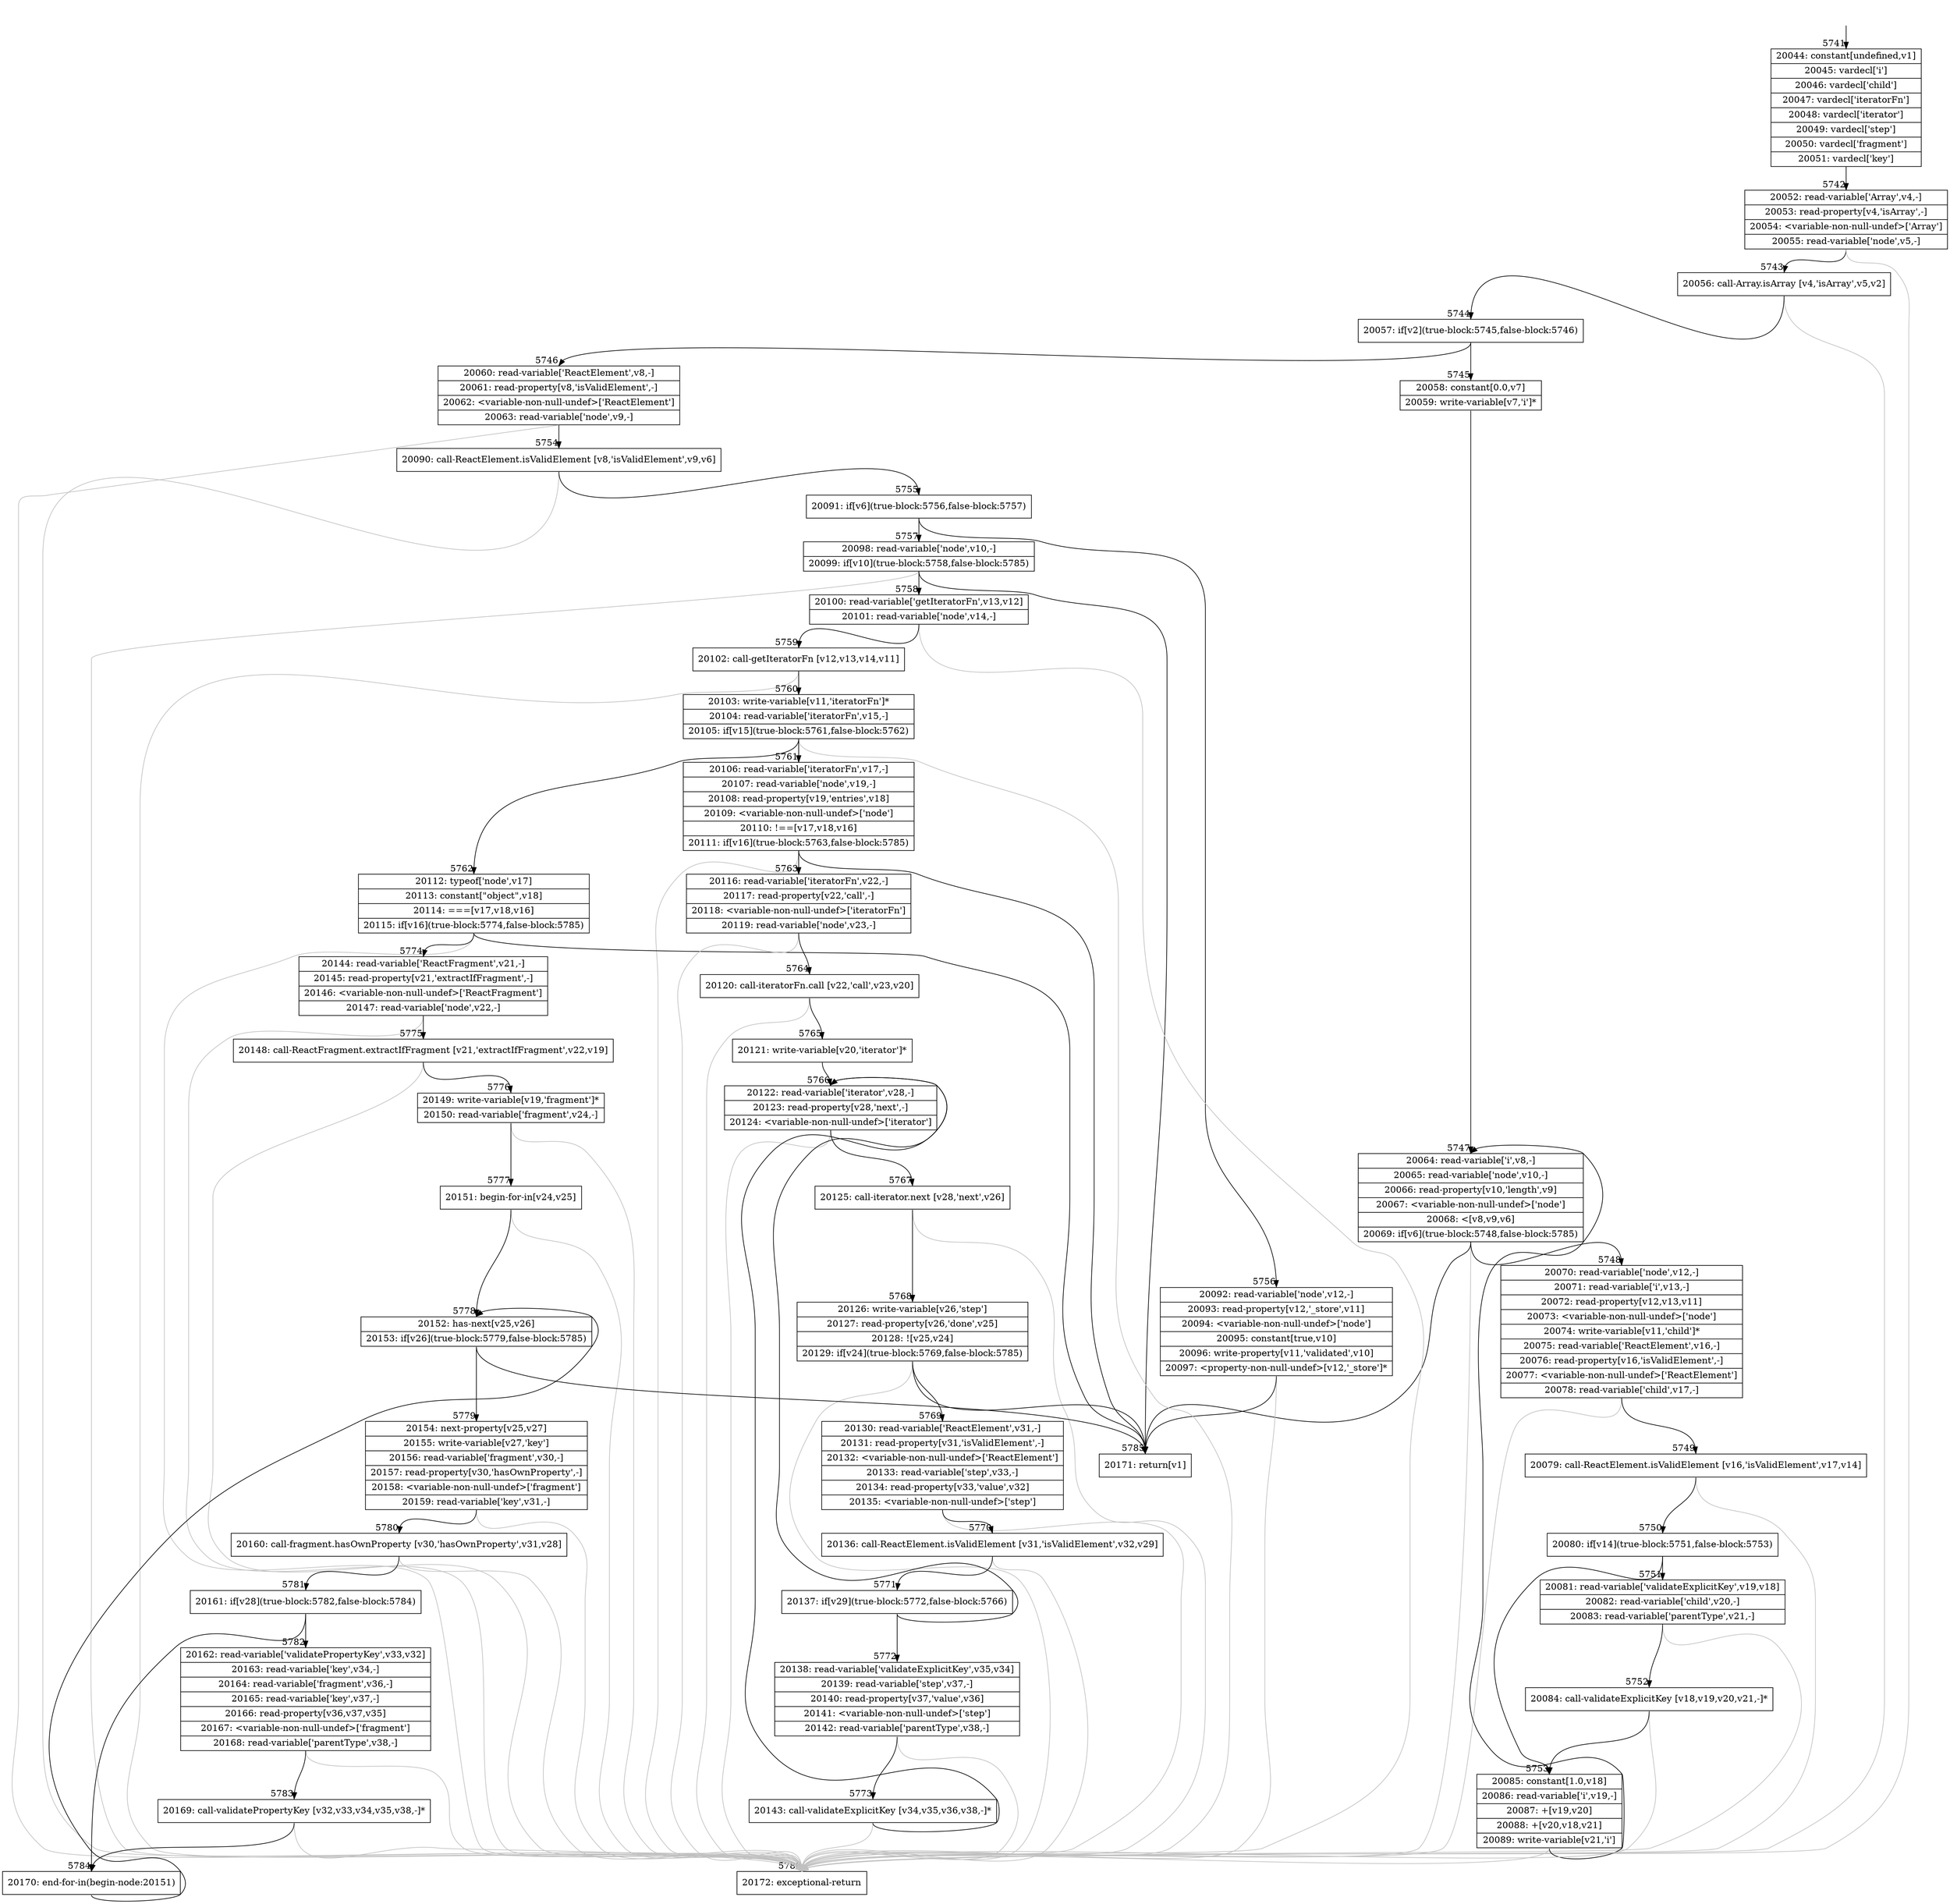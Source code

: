 digraph {
rankdir="TD"
BB_entry388[shape=none,label=""];
BB_entry388 -> BB5741 [tailport=s, headport=n, headlabel="    5741"]
BB5741 [shape=record label="{20044: constant[undefined,v1]|20045: vardecl['i']|20046: vardecl['child']|20047: vardecl['iteratorFn']|20048: vardecl['iterator']|20049: vardecl['step']|20050: vardecl['fragment']|20051: vardecl['key']}" ] 
BB5741 -> BB5742 [tailport=s, headport=n, headlabel="      5742"]
BB5742 [shape=record label="{20052: read-variable['Array',v4,-]|20053: read-property[v4,'isArray',-]|20054: \<variable-non-null-undef\>['Array']|20055: read-variable['node',v5,-]}" ] 
BB5742 -> BB5743 [tailport=s, headport=n, headlabel="      5743"]
BB5742 -> BB5786 [tailport=s, headport=n, color=gray, headlabel="      5786"]
BB5743 [shape=record label="{20056: call-Array.isArray [v4,'isArray',v5,v2]}" ] 
BB5743 -> BB5744 [tailport=s, headport=n, headlabel="      5744"]
BB5743 -> BB5786 [tailport=s, headport=n, color=gray]
BB5744 [shape=record label="{20057: if[v2](true-block:5745,false-block:5746)}" ] 
BB5744 -> BB5745 [tailport=s, headport=n, headlabel="      5745"]
BB5744 -> BB5746 [tailport=s, headport=n, headlabel="      5746"]
BB5745 [shape=record label="{20058: constant[0.0,v7]|20059: write-variable[v7,'i']*}" ] 
BB5745 -> BB5747 [tailport=s, headport=n, headlabel="      5747"]
BB5746 [shape=record label="{20060: read-variable['ReactElement',v8,-]|20061: read-property[v8,'isValidElement',-]|20062: \<variable-non-null-undef\>['ReactElement']|20063: read-variable['node',v9,-]}" ] 
BB5746 -> BB5754 [tailport=s, headport=n, headlabel="      5754"]
BB5746 -> BB5786 [tailport=s, headport=n, color=gray]
BB5747 [shape=record label="{20064: read-variable['i',v8,-]|20065: read-variable['node',v10,-]|20066: read-property[v10,'length',v9]|20067: \<variable-non-null-undef\>['node']|20068: \<[v8,v9,v6]|20069: if[v6](true-block:5748,false-block:5785)}" ] 
BB5747 -> BB5748 [tailport=s, headport=n, headlabel="      5748"]
BB5747 -> BB5785 [tailport=s, headport=n, headlabel="      5785"]
BB5747 -> BB5786 [tailport=s, headport=n, color=gray]
BB5748 [shape=record label="{20070: read-variable['node',v12,-]|20071: read-variable['i',v13,-]|20072: read-property[v12,v13,v11]|20073: \<variable-non-null-undef\>['node']|20074: write-variable[v11,'child']*|20075: read-variable['ReactElement',v16,-]|20076: read-property[v16,'isValidElement',-]|20077: \<variable-non-null-undef\>['ReactElement']|20078: read-variable['child',v17,-]}" ] 
BB5748 -> BB5749 [tailport=s, headport=n, headlabel="      5749"]
BB5748 -> BB5786 [tailport=s, headport=n, color=gray]
BB5749 [shape=record label="{20079: call-ReactElement.isValidElement [v16,'isValidElement',v17,v14]}" ] 
BB5749 -> BB5750 [tailport=s, headport=n, headlabel="      5750"]
BB5749 -> BB5786 [tailport=s, headport=n, color=gray]
BB5750 [shape=record label="{20080: if[v14](true-block:5751,false-block:5753)}" ] 
BB5750 -> BB5751 [tailport=s, headport=n, headlabel="      5751"]
BB5750 -> BB5753 [tailport=s, headport=n, headlabel="      5753"]
BB5751 [shape=record label="{20081: read-variable['validateExplicitKey',v19,v18]|20082: read-variable['child',v20,-]|20083: read-variable['parentType',v21,-]}" ] 
BB5751 -> BB5752 [tailport=s, headport=n, headlabel="      5752"]
BB5751 -> BB5786 [tailport=s, headport=n, color=gray]
BB5752 [shape=record label="{20084: call-validateExplicitKey [v18,v19,v20,v21,-]*}" ] 
BB5752 -> BB5753 [tailport=s, headport=n]
BB5752 -> BB5786 [tailport=s, headport=n, color=gray]
BB5753 [shape=record label="{20085: constant[1.0,v18]|20086: read-variable['i',v19,-]|20087: +[v19,v20]|20088: +[v20,v18,v21]|20089: write-variable[v21,'i']}" ] 
BB5753 -> BB5747 [tailport=s, headport=n]
BB5753 -> BB5786 [tailport=s, headport=n, color=gray]
BB5754 [shape=record label="{20090: call-ReactElement.isValidElement [v8,'isValidElement',v9,v6]}" ] 
BB5754 -> BB5755 [tailport=s, headport=n, headlabel="      5755"]
BB5754 -> BB5786 [tailport=s, headport=n, color=gray]
BB5755 [shape=record label="{20091: if[v6](true-block:5756,false-block:5757)}" ] 
BB5755 -> BB5756 [tailport=s, headport=n, headlabel="      5756"]
BB5755 -> BB5757 [tailport=s, headport=n, headlabel="      5757"]
BB5756 [shape=record label="{20092: read-variable['node',v12,-]|20093: read-property[v12,'_store',v11]|20094: \<variable-non-null-undef\>['node']|20095: constant[true,v10]|20096: write-property[v11,'validated',v10]|20097: \<property-non-null-undef\>[v12,'_store']*}" ] 
BB5756 -> BB5785 [tailport=s, headport=n]
BB5756 -> BB5786 [tailport=s, headport=n, color=gray]
BB5757 [shape=record label="{20098: read-variable['node',v10,-]|20099: if[v10](true-block:5758,false-block:5785)}" ] 
BB5757 -> BB5758 [tailport=s, headport=n, headlabel="      5758"]
BB5757 -> BB5785 [tailport=s, headport=n]
BB5757 -> BB5786 [tailport=s, headport=n, color=gray]
BB5758 [shape=record label="{20100: read-variable['getIteratorFn',v13,v12]|20101: read-variable['node',v14,-]}" ] 
BB5758 -> BB5759 [tailport=s, headport=n, headlabel="      5759"]
BB5758 -> BB5786 [tailport=s, headport=n, color=gray]
BB5759 [shape=record label="{20102: call-getIteratorFn [v12,v13,v14,v11]}" ] 
BB5759 -> BB5760 [tailport=s, headport=n, headlabel="      5760"]
BB5759 -> BB5786 [tailport=s, headport=n, color=gray]
BB5760 [shape=record label="{20103: write-variable[v11,'iteratorFn']*|20104: read-variable['iteratorFn',v15,-]|20105: if[v15](true-block:5761,false-block:5762)}" ] 
BB5760 -> BB5761 [tailport=s, headport=n, headlabel="      5761"]
BB5760 -> BB5762 [tailport=s, headport=n, headlabel="      5762"]
BB5760 -> BB5786 [tailport=s, headport=n, color=gray]
BB5761 [shape=record label="{20106: read-variable['iteratorFn',v17,-]|20107: read-variable['node',v19,-]|20108: read-property[v19,'entries',v18]|20109: \<variable-non-null-undef\>['node']|20110: !==[v17,v18,v16]|20111: if[v16](true-block:5763,false-block:5785)}" ] 
BB5761 -> BB5763 [tailport=s, headport=n, headlabel="      5763"]
BB5761 -> BB5785 [tailport=s, headport=n]
BB5761 -> BB5786 [tailport=s, headport=n, color=gray]
BB5762 [shape=record label="{20112: typeof['node',v17]|20113: constant[\"object\",v18]|20114: ===[v17,v18,v16]|20115: if[v16](true-block:5774,false-block:5785)}" ] 
BB5762 -> BB5774 [tailport=s, headport=n, headlabel="      5774"]
BB5762 -> BB5785 [tailport=s, headport=n]
BB5762 -> BB5786 [tailport=s, headport=n, color=gray]
BB5763 [shape=record label="{20116: read-variable['iteratorFn',v22,-]|20117: read-property[v22,'call',-]|20118: \<variable-non-null-undef\>['iteratorFn']|20119: read-variable['node',v23,-]}" ] 
BB5763 -> BB5764 [tailport=s, headport=n, headlabel="      5764"]
BB5763 -> BB5786 [tailport=s, headport=n, color=gray]
BB5764 [shape=record label="{20120: call-iteratorFn.call [v22,'call',v23,v20]}" ] 
BB5764 -> BB5765 [tailport=s, headport=n, headlabel="      5765"]
BB5764 -> BB5786 [tailport=s, headport=n, color=gray]
BB5765 [shape=record label="{20121: write-variable[v20,'iterator']*}" ] 
BB5765 -> BB5766 [tailport=s, headport=n, headlabel="      5766"]
BB5766 [shape=record label="{20122: read-variable['iterator',v28,-]|20123: read-property[v28,'next',-]|20124: \<variable-non-null-undef\>['iterator']}" ] 
BB5766 -> BB5767 [tailport=s, headport=n, headlabel="      5767"]
BB5766 -> BB5786 [tailport=s, headport=n, color=gray]
BB5767 [shape=record label="{20125: call-iterator.next [v28,'next',v26]}" ] 
BB5767 -> BB5768 [tailport=s, headport=n, headlabel="      5768"]
BB5767 -> BB5786 [tailport=s, headport=n, color=gray]
BB5768 [shape=record label="{20126: write-variable[v26,'step']|20127: read-property[v26,'done',v25]|20128: ![v25,v24]|20129: if[v24](true-block:5769,false-block:5785)}" ] 
BB5768 -> BB5769 [tailport=s, headport=n, headlabel="      5769"]
BB5768 -> BB5785 [tailport=s, headport=n]
BB5768 -> BB5786 [tailport=s, headport=n, color=gray]
BB5769 [shape=record label="{20130: read-variable['ReactElement',v31,-]|20131: read-property[v31,'isValidElement',-]|20132: \<variable-non-null-undef\>['ReactElement']|20133: read-variable['step',v33,-]|20134: read-property[v33,'value',v32]|20135: \<variable-non-null-undef\>['step']}" ] 
BB5769 -> BB5770 [tailport=s, headport=n, headlabel="      5770"]
BB5769 -> BB5786 [tailport=s, headport=n, color=gray]
BB5770 [shape=record label="{20136: call-ReactElement.isValidElement [v31,'isValidElement',v32,v29]}" ] 
BB5770 -> BB5771 [tailport=s, headport=n, headlabel="      5771"]
BB5770 -> BB5786 [tailport=s, headport=n, color=gray]
BB5771 [shape=record label="{20137: if[v29](true-block:5772,false-block:5766)}" ] 
BB5771 -> BB5772 [tailport=s, headport=n, headlabel="      5772"]
BB5771 -> BB5766 [tailport=s, headport=n]
BB5772 [shape=record label="{20138: read-variable['validateExplicitKey',v35,v34]|20139: read-variable['step',v37,-]|20140: read-property[v37,'value',v36]|20141: \<variable-non-null-undef\>['step']|20142: read-variable['parentType',v38,-]}" ] 
BB5772 -> BB5773 [tailport=s, headport=n, headlabel="      5773"]
BB5772 -> BB5786 [tailport=s, headport=n, color=gray]
BB5773 [shape=record label="{20143: call-validateExplicitKey [v34,v35,v36,v38,-]*}" ] 
BB5773 -> BB5766 [tailport=s, headport=n]
BB5773 -> BB5786 [tailport=s, headport=n, color=gray]
BB5774 [shape=record label="{20144: read-variable['ReactFragment',v21,-]|20145: read-property[v21,'extractIfFragment',-]|20146: \<variable-non-null-undef\>['ReactFragment']|20147: read-variable['node',v22,-]}" ] 
BB5774 -> BB5775 [tailport=s, headport=n, headlabel="      5775"]
BB5774 -> BB5786 [tailport=s, headport=n, color=gray]
BB5775 [shape=record label="{20148: call-ReactFragment.extractIfFragment [v21,'extractIfFragment',v22,v19]}" ] 
BB5775 -> BB5776 [tailport=s, headport=n, headlabel="      5776"]
BB5775 -> BB5786 [tailport=s, headport=n, color=gray]
BB5776 [shape=record label="{20149: write-variable[v19,'fragment']*|20150: read-variable['fragment',v24,-]}" ] 
BB5776 -> BB5777 [tailport=s, headport=n, headlabel="      5777"]
BB5776 -> BB5786 [tailport=s, headport=n, color=gray]
BB5777 [shape=record label="{20151: begin-for-in[v24,v25]}" ] 
BB5777 -> BB5778 [tailport=s, headport=n, headlabel="      5778"]
BB5777 -> BB5786 [tailport=s, headport=n, color=gray]
BB5778 [shape=record label="{20152: has-next[v25,v26]|20153: if[v26](true-block:5779,false-block:5785)}" ] 
BB5778 -> BB5779 [tailport=s, headport=n, headlabel="      5779"]
BB5778 -> BB5785 [tailport=s, headport=n]
BB5779 [shape=record label="{20154: next-property[v25,v27]|20155: write-variable[v27,'key']|20156: read-variable['fragment',v30,-]|20157: read-property[v30,'hasOwnProperty',-]|20158: \<variable-non-null-undef\>['fragment']|20159: read-variable['key',v31,-]}" ] 
BB5779 -> BB5780 [tailport=s, headport=n, headlabel="      5780"]
BB5779 -> BB5786 [tailport=s, headport=n, color=gray]
BB5780 [shape=record label="{20160: call-fragment.hasOwnProperty [v30,'hasOwnProperty',v31,v28]}" ] 
BB5780 -> BB5781 [tailport=s, headport=n, headlabel="      5781"]
BB5780 -> BB5786 [tailport=s, headport=n, color=gray]
BB5781 [shape=record label="{20161: if[v28](true-block:5782,false-block:5784)}" ] 
BB5781 -> BB5782 [tailport=s, headport=n, headlabel="      5782"]
BB5781 -> BB5784 [tailport=s, headport=n, headlabel="      5784"]
BB5782 [shape=record label="{20162: read-variable['validatePropertyKey',v33,v32]|20163: read-variable['key',v34,-]|20164: read-variable['fragment',v36,-]|20165: read-variable['key',v37,-]|20166: read-property[v36,v37,v35]|20167: \<variable-non-null-undef\>['fragment']|20168: read-variable['parentType',v38,-]}" ] 
BB5782 -> BB5783 [tailport=s, headport=n, headlabel="      5783"]
BB5782 -> BB5786 [tailport=s, headport=n, color=gray]
BB5783 [shape=record label="{20169: call-validatePropertyKey [v32,v33,v34,v35,v38,-]*}" ] 
BB5783 -> BB5784 [tailport=s, headport=n]
BB5783 -> BB5786 [tailport=s, headport=n, color=gray]
BB5784 [shape=record label="{20170: end-for-in(begin-node:20151)}" ] 
BB5784 -> BB5778 [tailport=s, headport=n]
BB5785 [shape=record label="{20171: return[v1]}" ] 
BB5786 [shape=record label="{20172: exceptional-return}" ] 
//#$~ 10317
}
